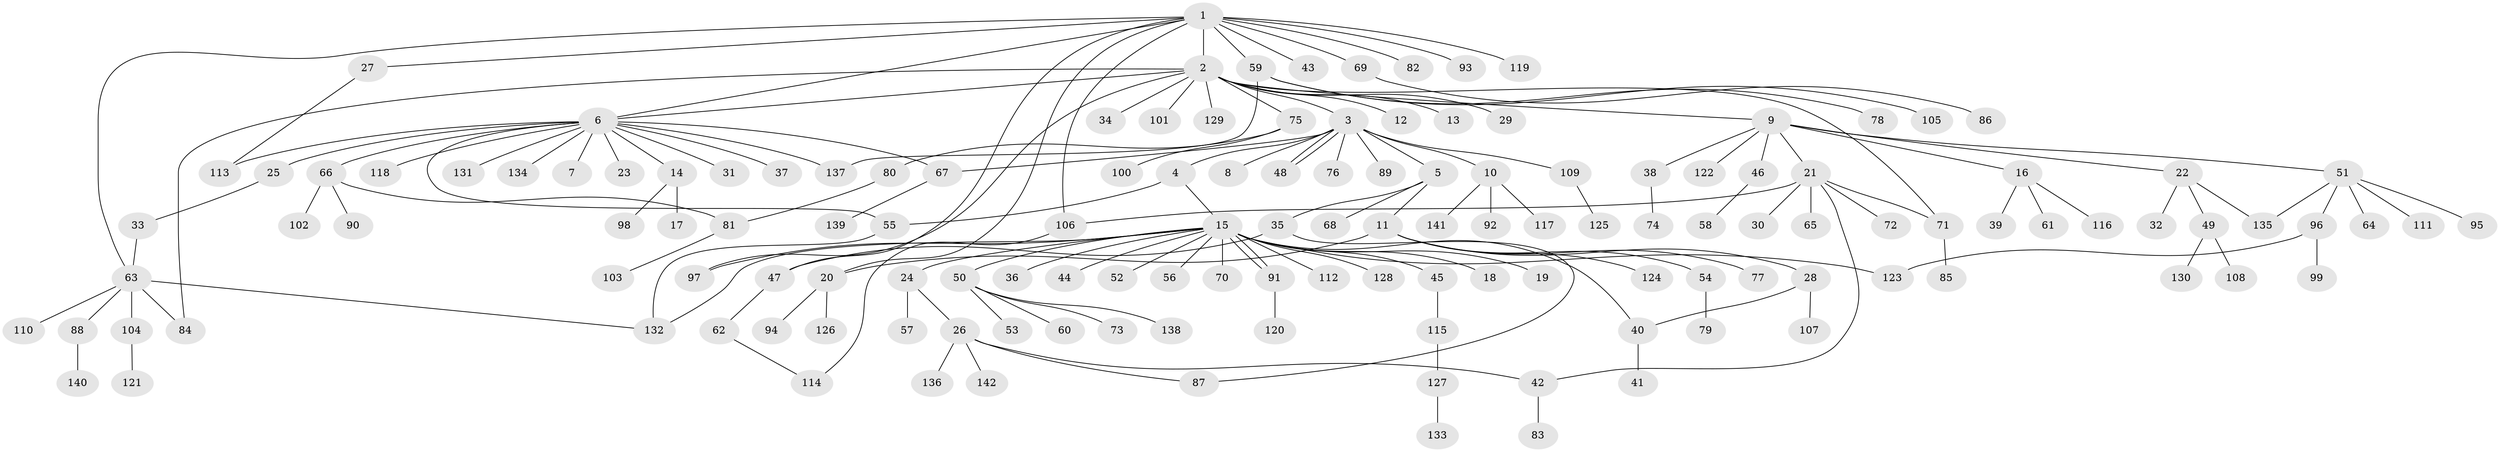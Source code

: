 // Generated by graph-tools (version 1.1) at 2025/49/03/09/25 03:49:54]
// undirected, 142 vertices, 164 edges
graph export_dot {
graph [start="1"]
  node [color=gray90,style=filled];
  1;
  2;
  3;
  4;
  5;
  6;
  7;
  8;
  9;
  10;
  11;
  12;
  13;
  14;
  15;
  16;
  17;
  18;
  19;
  20;
  21;
  22;
  23;
  24;
  25;
  26;
  27;
  28;
  29;
  30;
  31;
  32;
  33;
  34;
  35;
  36;
  37;
  38;
  39;
  40;
  41;
  42;
  43;
  44;
  45;
  46;
  47;
  48;
  49;
  50;
  51;
  52;
  53;
  54;
  55;
  56;
  57;
  58;
  59;
  60;
  61;
  62;
  63;
  64;
  65;
  66;
  67;
  68;
  69;
  70;
  71;
  72;
  73;
  74;
  75;
  76;
  77;
  78;
  79;
  80;
  81;
  82;
  83;
  84;
  85;
  86;
  87;
  88;
  89;
  90;
  91;
  92;
  93;
  94;
  95;
  96;
  97;
  98;
  99;
  100;
  101;
  102;
  103;
  104;
  105;
  106;
  107;
  108;
  109;
  110;
  111;
  112;
  113;
  114;
  115;
  116;
  117;
  118;
  119;
  120;
  121;
  122;
  123;
  124;
  125;
  126;
  127;
  128;
  129;
  130;
  131;
  132;
  133;
  134;
  135;
  136;
  137;
  138;
  139;
  140;
  141;
  142;
  1 -- 2;
  1 -- 6;
  1 -- 20;
  1 -- 27;
  1 -- 43;
  1 -- 47;
  1 -- 59;
  1 -- 63;
  1 -- 69;
  1 -- 82;
  1 -- 93;
  1 -- 106;
  1 -- 119;
  2 -- 3;
  2 -- 6;
  2 -- 9;
  2 -- 12;
  2 -- 13;
  2 -- 29;
  2 -- 34;
  2 -- 71;
  2 -- 75;
  2 -- 84;
  2 -- 97;
  2 -- 101;
  2 -- 129;
  3 -- 4;
  3 -- 5;
  3 -- 8;
  3 -- 10;
  3 -- 48;
  3 -- 48;
  3 -- 67;
  3 -- 76;
  3 -- 89;
  3 -- 109;
  4 -- 15;
  4 -- 55;
  5 -- 11;
  5 -- 35;
  5 -- 68;
  6 -- 7;
  6 -- 14;
  6 -- 23;
  6 -- 25;
  6 -- 31;
  6 -- 37;
  6 -- 55;
  6 -- 66;
  6 -- 67;
  6 -- 113;
  6 -- 118;
  6 -- 131;
  6 -- 134;
  6 -- 137;
  9 -- 16;
  9 -- 21;
  9 -- 22;
  9 -- 38;
  9 -- 46;
  9 -- 51;
  9 -- 122;
  10 -- 92;
  10 -- 117;
  10 -- 141;
  11 -- 20;
  11 -- 28;
  11 -- 54;
  11 -- 77;
  11 -- 124;
  14 -- 17;
  14 -- 98;
  15 -- 18;
  15 -- 19;
  15 -- 24;
  15 -- 36;
  15 -- 40;
  15 -- 44;
  15 -- 45;
  15 -- 50;
  15 -- 52;
  15 -- 56;
  15 -- 70;
  15 -- 91;
  15 -- 91;
  15 -- 97;
  15 -- 112;
  15 -- 123;
  15 -- 128;
  15 -- 132;
  16 -- 39;
  16 -- 61;
  16 -- 116;
  20 -- 94;
  20 -- 126;
  21 -- 30;
  21 -- 42;
  21 -- 65;
  21 -- 71;
  21 -- 72;
  21 -- 106;
  22 -- 32;
  22 -- 49;
  22 -- 135;
  24 -- 26;
  24 -- 57;
  25 -- 33;
  26 -- 42;
  26 -- 87;
  26 -- 136;
  26 -- 142;
  27 -- 113;
  28 -- 40;
  28 -- 107;
  33 -- 63;
  35 -- 47;
  35 -- 87;
  38 -- 74;
  40 -- 41;
  42 -- 83;
  45 -- 115;
  46 -- 58;
  47 -- 62;
  49 -- 108;
  49 -- 130;
  50 -- 53;
  50 -- 60;
  50 -- 73;
  50 -- 138;
  51 -- 64;
  51 -- 95;
  51 -- 96;
  51 -- 111;
  51 -- 135;
  54 -- 79;
  55 -- 132;
  59 -- 78;
  59 -- 105;
  59 -- 137;
  62 -- 114;
  63 -- 84;
  63 -- 88;
  63 -- 104;
  63 -- 110;
  63 -- 132;
  66 -- 81;
  66 -- 90;
  66 -- 102;
  67 -- 139;
  69 -- 86;
  71 -- 85;
  75 -- 80;
  75 -- 100;
  80 -- 81;
  81 -- 103;
  88 -- 140;
  91 -- 120;
  96 -- 99;
  96 -- 123;
  104 -- 121;
  106 -- 114;
  109 -- 125;
  115 -- 127;
  127 -- 133;
}

